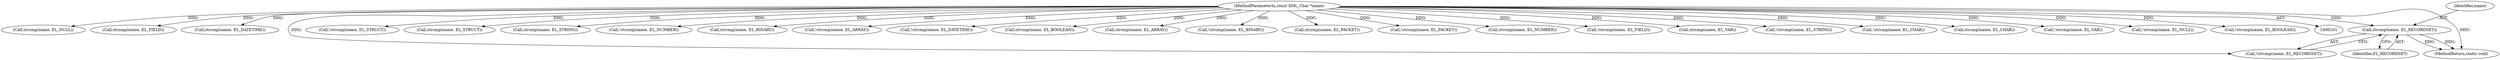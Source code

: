 digraph "0_php-src_c4cca4c20e75359c9a13a1f9a36cb7b4e9601d29?w=1@API" {
"1000569" [label="(Call,strcmp(name, EL_RECORDSET))"];
"1000103" [label="(MethodParameterIn,const XML_Char *name)"];
"1000414" [label="(Call,strcmp(name, EL_NULL))"];
"1000721" [label="(Call,strcmp(name, EL_FIELD))"];
"1000832" [label="(Call,strcmp(name, EL_DATETIME))"];
"1000479" [label="(Call,!strcmp(name, EL_STRUCT))"];
"1000480" [label="(Call,strcmp(name, EL_STRUCT))"];
"1000568" [label="(Call,!strcmp(name, EL_RECORDSET))"];
"1000143" [label="(Call,strcmp(name, EL_STRING))"];
"1000295" [label="(Call,!strcmp(name, EL_NUMBER))"];
"1000190" [label="(Call,strcmp(name, EL_BINARY))"];
"1000864" [label="(MethodReturn,static void)"];
"1000446" [label="(Call,!strcmp(name, EL_ARRAY))"];
"1000831" [label="(Call,!strcmp(name, EL_DATETIME))"];
"1000569" [label="(Call,strcmp(name, EL_RECORDSET))"];
"1000337" [label="(Call,strcmp(name, EL_BOOLEAN))"];
"1000447" [label="(Call,strcmp(name, EL_ARRAY))"];
"1000189" [label="(Call,!strcmp(name, EL_BINARY))"];
"1000115" [label="(Call,strcmp(name, EL_PACKET))"];
"1000570" [label="(Identifier,name)"];
"1000114" [label="(Call,!strcmp(name, EL_PACKET))"];
"1000571" [label="(Identifier,EL_RECORDSET)"];
"1000296" [label="(Call,strcmp(name, EL_NUMBER))"];
"1000720" [label="(Call,!strcmp(name, EL_FIELD))"];
"1000513" [label="(Call,strcmp(name, EL_VAR))"];
"1000103" [label="(MethodParameterIn,const XML_Char *name)"];
"1000142" [label="(Call,!strcmp(name, EL_STRING))"];
"1000236" [label="(Call,!strcmp(name, EL_CHAR))"];
"1000237" [label="(Call,strcmp(name, EL_CHAR))"];
"1000512" [label="(Call,!strcmp(name, EL_VAR))"];
"1000413" [label="(Call,!strcmp(name, EL_NULL))"];
"1000336" [label="(Call,!strcmp(name, EL_BOOLEAN))"];
"1000569" -> "1000568"  [label="AST: "];
"1000569" -> "1000571"  [label="CFG: "];
"1000570" -> "1000569"  [label="AST: "];
"1000571" -> "1000569"  [label="AST: "];
"1000568" -> "1000569"  [label="CFG: "];
"1000569" -> "1000864"  [label="DDG: "];
"1000569" -> "1000864"  [label="DDG: "];
"1000103" -> "1000569"  [label="DDG: "];
"1000103" -> "1000101"  [label="AST: "];
"1000103" -> "1000864"  [label="DDG: "];
"1000103" -> "1000114"  [label="DDG: "];
"1000103" -> "1000115"  [label="DDG: "];
"1000103" -> "1000142"  [label="DDG: "];
"1000103" -> "1000143"  [label="DDG: "];
"1000103" -> "1000189"  [label="DDG: "];
"1000103" -> "1000190"  [label="DDG: "];
"1000103" -> "1000236"  [label="DDG: "];
"1000103" -> "1000237"  [label="DDG: "];
"1000103" -> "1000295"  [label="DDG: "];
"1000103" -> "1000296"  [label="DDG: "];
"1000103" -> "1000336"  [label="DDG: "];
"1000103" -> "1000337"  [label="DDG: "];
"1000103" -> "1000413"  [label="DDG: "];
"1000103" -> "1000414"  [label="DDG: "];
"1000103" -> "1000446"  [label="DDG: "];
"1000103" -> "1000447"  [label="DDG: "];
"1000103" -> "1000479"  [label="DDG: "];
"1000103" -> "1000480"  [label="DDG: "];
"1000103" -> "1000512"  [label="DDG: "];
"1000103" -> "1000513"  [label="DDG: "];
"1000103" -> "1000568"  [label="DDG: "];
"1000103" -> "1000720"  [label="DDG: "];
"1000103" -> "1000721"  [label="DDG: "];
"1000103" -> "1000831"  [label="DDG: "];
"1000103" -> "1000832"  [label="DDG: "];
}
